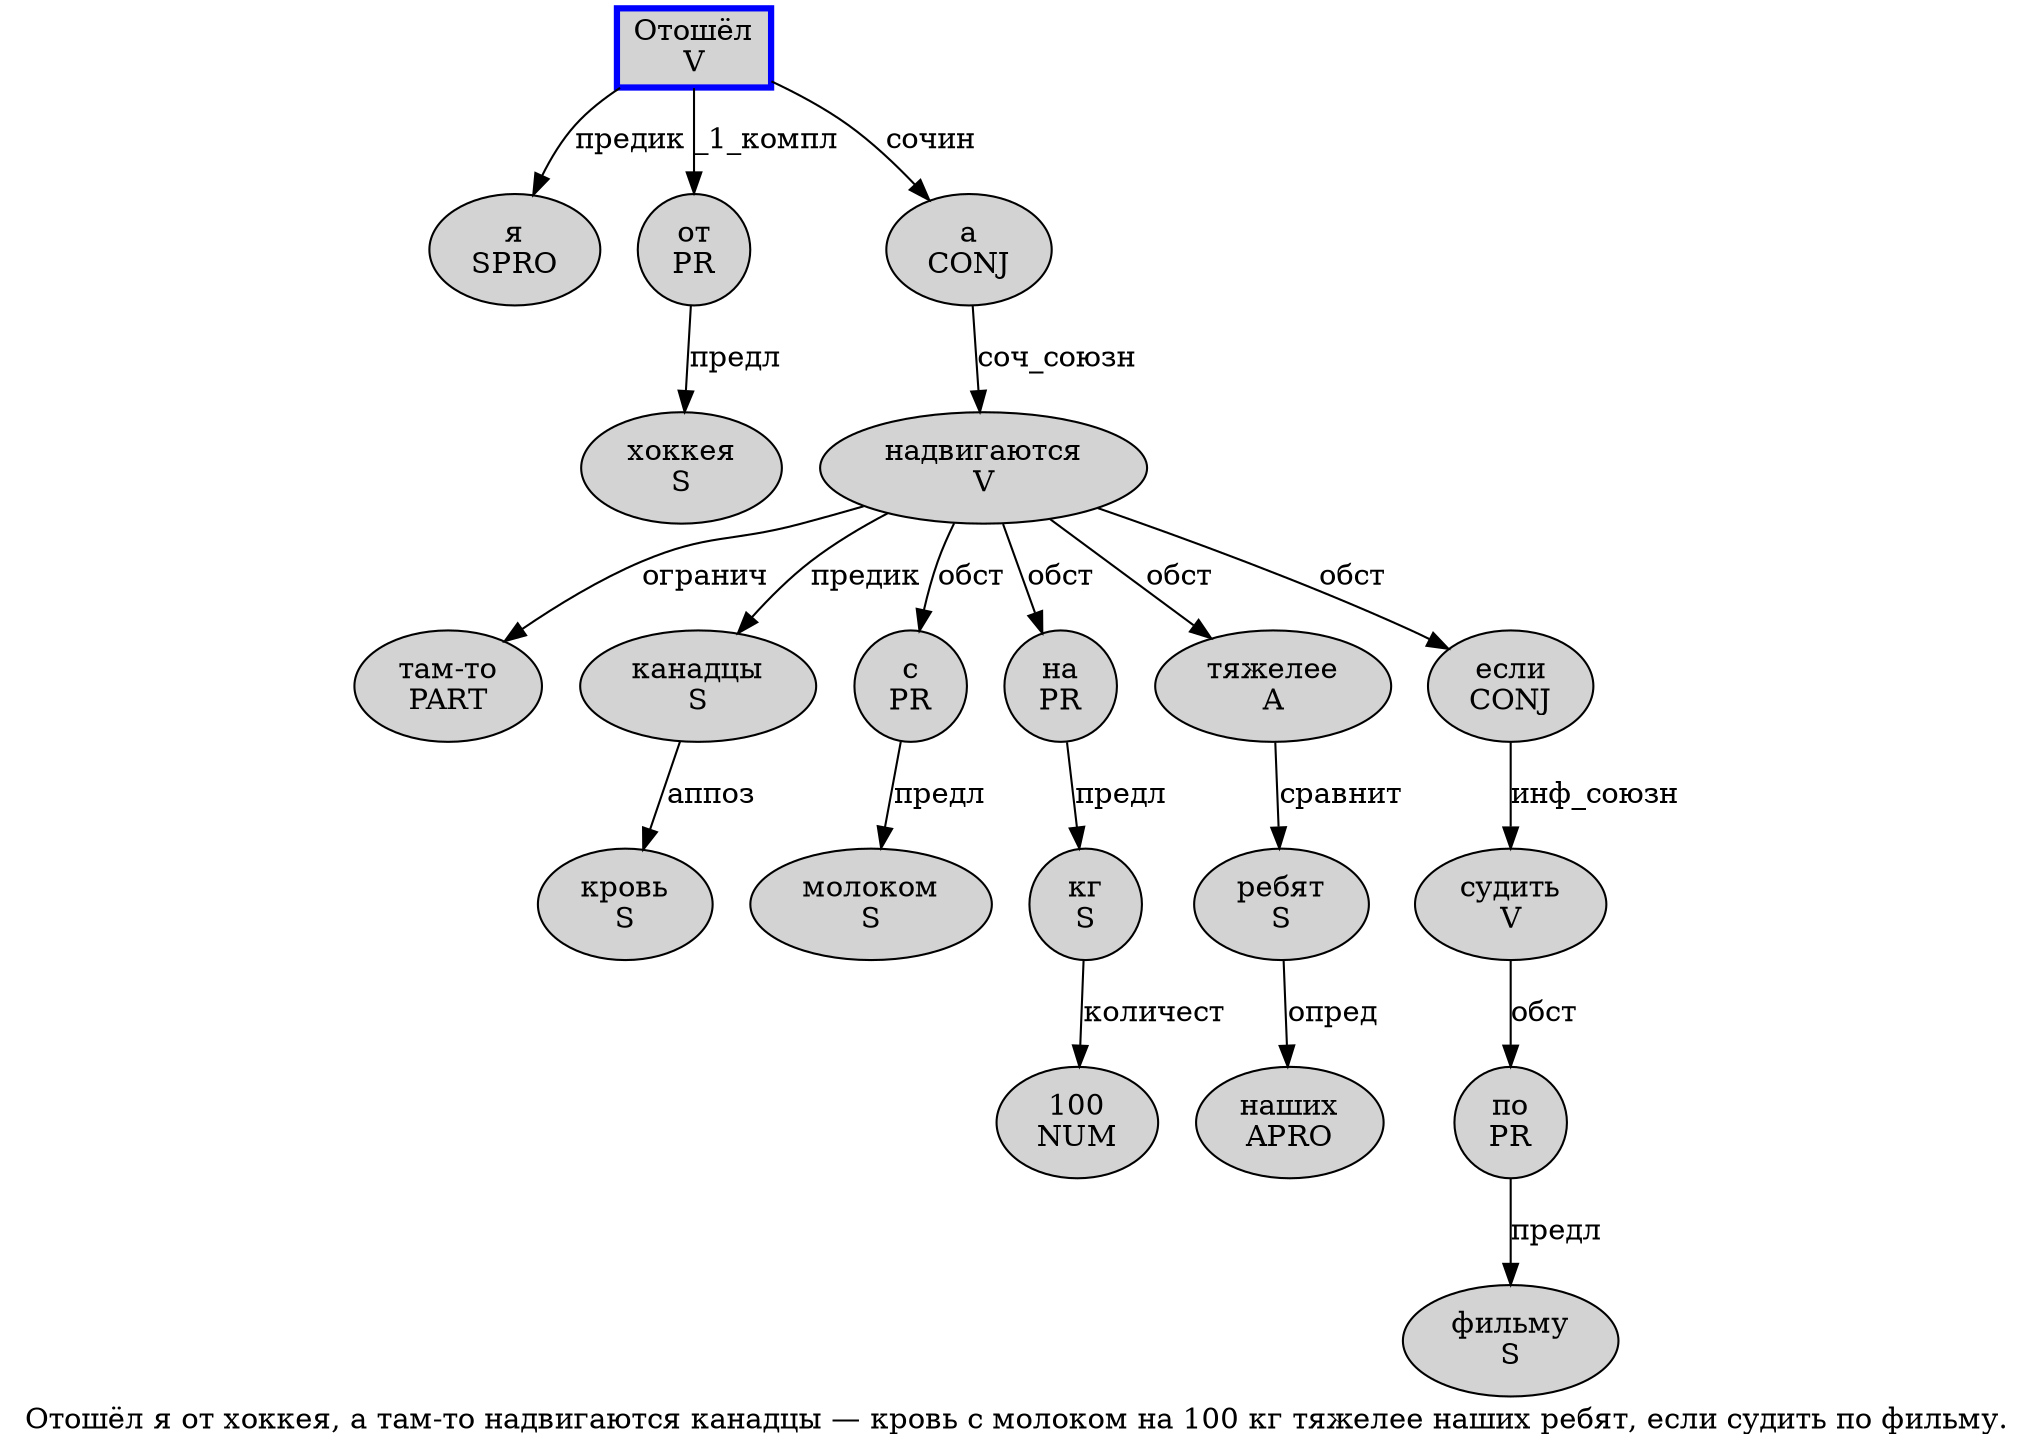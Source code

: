 digraph SENTENCE_3458 {
	graph [label="Отошёл я от хоккея, а там-то надвигаются канадцы — кровь с молоком на 100 кг тяжелее наших ребят, если судить по фильму."]
	node [style=filled]
		0 [label="Отошёл
V" color=blue fillcolor=lightgray penwidth=3 shape=box]
		1 [label="я
SPRO" color="" fillcolor=lightgray penwidth=1 shape=ellipse]
		2 [label="от
PR" color="" fillcolor=lightgray penwidth=1 shape=ellipse]
		3 [label="хоккея
S" color="" fillcolor=lightgray penwidth=1 shape=ellipse]
		5 [label="а
CONJ" color="" fillcolor=lightgray penwidth=1 shape=ellipse]
		6 [label="там-то
PART" color="" fillcolor=lightgray penwidth=1 shape=ellipse]
		7 [label="надвигаются
V" color="" fillcolor=lightgray penwidth=1 shape=ellipse]
		8 [label="канадцы
S" color="" fillcolor=lightgray penwidth=1 shape=ellipse]
		10 [label="кровь
S" color="" fillcolor=lightgray penwidth=1 shape=ellipse]
		11 [label="с
PR" color="" fillcolor=lightgray penwidth=1 shape=ellipse]
		12 [label="молоком
S" color="" fillcolor=lightgray penwidth=1 shape=ellipse]
		13 [label="на
PR" color="" fillcolor=lightgray penwidth=1 shape=ellipse]
		14 [label="100
NUM" color="" fillcolor=lightgray penwidth=1 shape=ellipse]
		15 [label="кг
S" color="" fillcolor=lightgray penwidth=1 shape=ellipse]
		16 [label="тяжелее
A" color="" fillcolor=lightgray penwidth=1 shape=ellipse]
		17 [label="наших
APRO" color="" fillcolor=lightgray penwidth=1 shape=ellipse]
		18 [label="ребят
S" color="" fillcolor=lightgray penwidth=1 shape=ellipse]
		20 [label="если
CONJ" color="" fillcolor=lightgray penwidth=1 shape=ellipse]
		21 [label="судить
V" color="" fillcolor=lightgray penwidth=1 shape=ellipse]
		22 [label="по
PR" color="" fillcolor=lightgray penwidth=1 shape=ellipse]
		23 [label="фильму
S" color="" fillcolor=lightgray penwidth=1 shape=ellipse]
			11 -> 12 [label="предл"]
			8 -> 10 [label="аппоз"]
			2 -> 3 [label="предл"]
			22 -> 23 [label="предл"]
			15 -> 14 [label="количест"]
			5 -> 7 [label="соч_союзн"]
			7 -> 6 [label="огранич"]
			7 -> 8 [label="предик"]
			7 -> 11 [label="обст"]
			7 -> 13 [label="обст"]
			7 -> 16 [label="обст"]
			7 -> 20 [label="обст"]
			21 -> 22 [label="обст"]
			0 -> 1 [label="предик"]
			0 -> 2 [label="_1_компл"]
			0 -> 5 [label="сочин"]
			13 -> 15 [label="предл"]
			20 -> 21 [label="инф_союзн"]
			16 -> 18 [label="сравнит"]
			18 -> 17 [label="опред"]
}